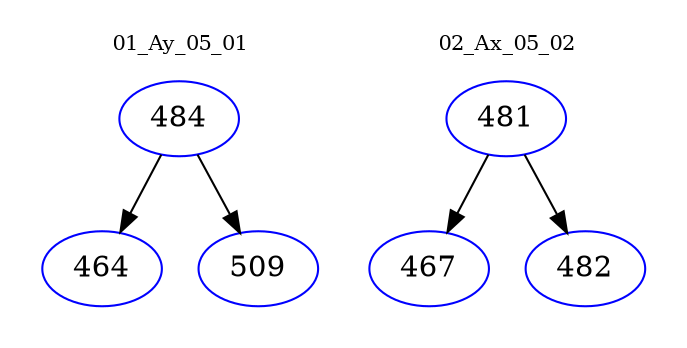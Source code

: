 digraph{
subgraph cluster_0 {
color = white
label = "01_Ay_05_01";
fontsize=10;
T0_484 [label="484", color="blue"]
T0_484 -> T0_464 [color="black"]
T0_464 [label="464", color="blue"]
T0_484 -> T0_509 [color="black"]
T0_509 [label="509", color="blue"]
}
subgraph cluster_1 {
color = white
label = "02_Ax_05_02";
fontsize=10;
T1_481 [label="481", color="blue"]
T1_481 -> T1_467 [color="black"]
T1_467 [label="467", color="blue"]
T1_481 -> T1_482 [color="black"]
T1_482 [label="482", color="blue"]
}
}
